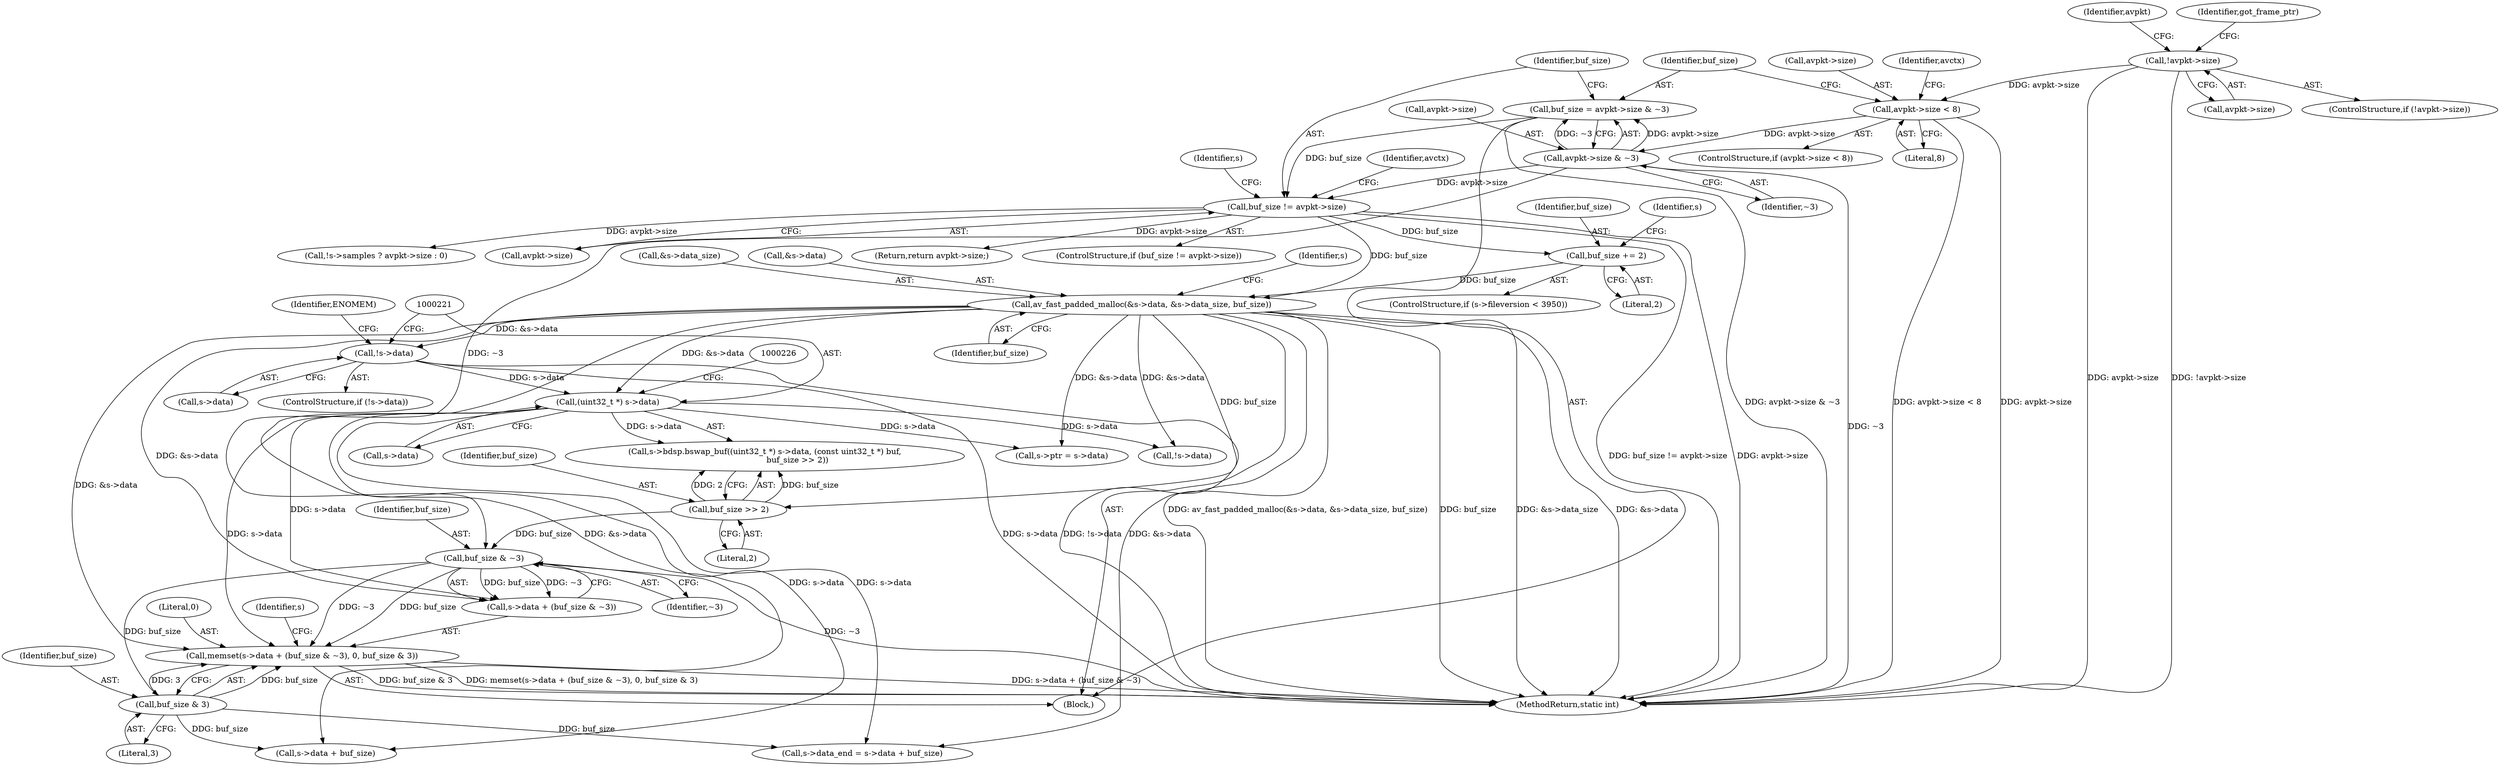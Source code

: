digraph "0_FFmpeg_ba4beaf6149f7241c8bd85fe853318c2f6837ad0@API" {
"1000231" [label="(Call,memset(s->data + (buf_size & ~3), 0, buf_size & 3))"];
"1000220" [label="(Call,(uint32_t *) s->data)"];
"1000212" [label="(Call,!s->data)"];
"1000201" [label="(Call,av_fast_padded_malloc(&s->data, &s->data_size, buf_size))"];
"1000198" [label="(Call,buf_size += 2)"];
"1000182" [label="(Call,buf_size != avpkt->size)"];
"1000174" [label="(Call,buf_size = avpkt->size & ~3)"];
"1000176" [label="(Call,avpkt->size & ~3)"];
"1000162" [label="(Call,avpkt->size < 8)"];
"1000150" [label="(Call,!avpkt->size)"];
"1000236" [label="(Call,buf_size & ~3)"];
"1000228" [label="(Call,buf_size >> 2)"];
"1000240" [label="(Call,buf_size & 3)"];
"1000204" [label="(Identifier,s)"];
"1000161" [label="(ControlStructure,if (avpkt->size < 8))"];
"1000177" [label="(Call,avpkt->size)"];
"1000241" [label="(Identifier,buf_size)"];
"1000694" [label="(Call,!s->samples ? avpkt->size : 0)"];
"1000192" [label="(ControlStructure,if (s->fileversion < 3950))"];
"1000239" [label="(Literal,0)"];
"1000254" [label="(Call,s->data + buf_size)"];
"1000151" [label="(Call,avpkt->size)"];
"1000703" [label="(MethodReturn,static int)"];
"1000220" [label="(Call,(uint32_t *) s->data)"];
"1000150" [label="(Call,!avpkt->size)"];
"1000218" [label="(Identifier,ENOMEM)"];
"1000200" [label="(Literal,2)"];
"1000184" [label="(Call,avpkt->size)"];
"1000210" [label="(Identifier,buf_size)"];
"1000195" [label="(Identifier,s)"];
"1000166" [label="(Literal,8)"];
"1000212" [label="(Call,!s->data)"];
"1000182" [label="(Call,buf_size != avpkt->size)"];
"1000174" [label="(Call,buf_size = avpkt->size & ~3)"];
"1000164" [label="(Identifier,avpkt)"];
"1000230" [label="(Literal,2)"];
"1000198" [label="(Call,buf_size += 2)"];
"1000162" [label="(Call,avpkt->size < 8)"];
"1000219" [label="(Call,s->bdsp.bswap_buf((uint32_t *) s->data, (const uint32_t *) buf,\n                          buf_size >> 2))"];
"1000250" [label="(Call,s->data_end = s->data + buf_size)"];
"1000240" [label="(Call,buf_size & 3)"];
"1000211" [label="(ControlStructure,if (!s->data))"];
"1000145" [label="(Block,)"];
"1000214" [label="(Identifier,s)"];
"1000157" [label="(Identifier,got_frame_ptr)"];
"1000183" [label="(Identifier,buf_size)"];
"1000229" [label="(Identifier,buf_size)"];
"1000201" [label="(Call,av_fast_padded_malloc(&s->data, &s->data_size, buf_size))"];
"1000236" [label="(Call,buf_size & ~3)"];
"1000189" [label="(Identifier,avctx)"];
"1000176" [label="(Call,avpkt->size & ~3)"];
"1000213" [label="(Call,s->data)"];
"1000405" [label="(Return,return avpkt->size;)"];
"1000231" [label="(Call,memset(s->data + (buf_size & ~3), 0, buf_size & 3))"];
"1000245" [label="(Identifier,s)"];
"1000242" [label="(Literal,3)"];
"1000237" [label="(Identifier,buf_size)"];
"1000206" [label="(Call,&s->data_size)"];
"1000175" [label="(Identifier,buf_size)"];
"1000228" [label="(Call,buf_size >> 2)"];
"1000180" [label="(Identifier,~3)"];
"1000163" [label="(Call,avpkt->size)"];
"1000149" [label="(ControlStructure,if (!avpkt->size))"];
"1000238" [label="(Identifier,~3)"];
"1000243" [label="(Call,s->ptr = s->data)"];
"1000232" [label="(Call,s->data + (buf_size & ~3))"];
"1000396" [label="(Call,!s->data)"];
"1000202" [label="(Call,&s->data)"];
"1000222" [label="(Call,s->data)"];
"1000181" [label="(ControlStructure,if (buf_size != avpkt->size))"];
"1000199" [label="(Identifier,buf_size)"];
"1000169" [label="(Identifier,avctx)"];
"1000231" -> "1000145"  [label="AST: "];
"1000231" -> "1000240"  [label="CFG: "];
"1000232" -> "1000231"  [label="AST: "];
"1000239" -> "1000231"  [label="AST: "];
"1000240" -> "1000231"  [label="AST: "];
"1000245" -> "1000231"  [label="CFG: "];
"1000231" -> "1000703"  [label="DDG: buf_size & 3"];
"1000231" -> "1000703"  [label="DDG: memset(s->data + (buf_size & ~3), 0, buf_size & 3)"];
"1000231" -> "1000703"  [label="DDG: s->data + (buf_size & ~3)"];
"1000220" -> "1000231"  [label="DDG: s->data"];
"1000201" -> "1000231"  [label="DDG: &s->data"];
"1000236" -> "1000231"  [label="DDG: buf_size"];
"1000236" -> "1000231"  [label="DDG: ~3"];
"1000240" -> "1000231"  [label="DDG: buf_size"];
"1000240" -> "1000231"  [label="DDG: 3"];
"1000220" -> "1000219"  [label="AST: "];
"1000220" -> "1000222"  [label="CFG: "];
"1000221" -> "1000220"  [label="AST: "];
"1000222" -> "1000220"  [label="AST: "];
"1000226" -> "1000220"  [label="CFG: "];
"1000220" -> "1000219"  [label="DDG: s->data"];
"1000212" -> "1000220"  [label="DDG: s->data"];
"1000201" -> "1000220"  [label="DDG: &s->data"];
"1000220" -> "1000232"  [label="DDG: s->data"];
"1000220" -> "1000243"  [label="DDG: s->data"];
"1000220" -> "1000250"  [label="DDG: s->data"];
"1000220" -> "1000254"  [label="DDG: s->data"];
"1000220" -> "1000396"  [label="DDG: s->data"];
"1000212" -> "1000211"  [label="AST: "];
"1000212" -> "1000213"  [label="CFG: "];
"1000213" -> "1000212"  [label="AST: "];
"1000218" -> "1000212"  [label="CFG: "];
"1000221" -> "1000212"  [label="CFG: "];
"1000212" -> "1000703"  [label="DDG: !s->data"];
"1000212" -> "1000703"  [label="DDG: s->data"];
"1000201" -> "1000212"  [label="DDG: &s->data"];
"1000201" -> "1000145"  [label="AST: "];
"1000201" -> "1000210"  [label="CFG: "];
"1000202" -> "1000201"  [label="AST: "];
"1000206" -> "1000201"  [label="AST: "];
"1000210" -> "1000201"  [label="AST: "];
"1000214" -> "1000201"  [label="CFG: "];
"1000201" -> "1000703"  [label="DDG: av_fast_padded_malloc(&s->data, &s->data_size, buf_size)"];
"1000201" -> "1000703"  [label="DDG: buf_size"];
"1000201" -> "1000703"  [label="DDG: &s->data_size"];
"1000201" -> "1000703"  [label="DDG: &s->data"];
"1000198" -> "1000201"  [label="DDG: buf_size"];
"1000182" -> "1000201"  [label="DDG: buf_size"];
"1000201" -> "1000228"  [label="DDG: buf_size"];
"1000201" -> "1000232"  [label="DDG: &s->data"];
"1000201" -> "1000243"  [label="DDG: &s->data"];
"1000201" -> "1000250"  [label="DDG: &s->data"];
"1000201" -> "1000254"  [label="DDG: &s->data"];
"1000201" -> "1000396"  [label="DDG: &s->data"];
"1000198" -> "1000192"  [label="AST: "];
"1000198" -> "1000200"  [label="CFG: "];
"1000199" -> "1000198"  [label="AST: "];
"1000200" -> "1000198"  [label="AST: "];
"1000204" -> "1000198"  [label="CFG: "];
"1000182" -> "1000198"  [label="DDG: buf_size"];
"1000182" -> "1000181"  [label="AST: "];
"1000182" -> "1000184"  [label="CFG: "];
"1000183" -> "1000182"  [label="AST: "];
"1000184" -> "1000182"  [label="AST: "];
"1000189" -> "1000182"  [label="CFG: "];
"1000195" -> "1000182"  [label="CFG: "];
"1000182" -> "1000703"  [label="DDG: buf_size != avpkt->size"];
"1000182" -> "1000703"  [label="DDG: avpkt->size"];
"1000174" -> "1000182"  [label="DDG: buf_size"];
"1000176" -> "1000182"  [label="DDG: avpkt->size"];
"1000182" -> "1000405"  [label="DDG: avpkt->size"];
"1000182" -> "1000694"  [label="DDG: avpkt->size"];
"1000174" -> "1000145"  [label="AST: "];
"1000174" -> "1000176"  [label="CFG: "];
"1000175" -> "1000174"  [label="AST: "];
"1000176" -> "1000174"  [label="AST: "];
"1000183" -> "1000174"  [label="CFG: "];
"1000174" -> "1000703"  [label="DDG: avpkt->size & ~3"];
"1000176" -> "1000174"  [label="DDG: avpkt->size"];
"1000176" -> "1000174"  [label="DDG: ~3"];
"1000176" -> "1000180"  [label="CFG: "];
"1000177" -> "1000176"  [label="AST: "];
"1000180" -> "1000176"  [label="AST: "];
"1000176" -> "1000703"  [label="DDG: ~3"];
"1000162" -> "1000176"  [label="DDG: avpkt->size"];
"1000176" -> "1000236"  [label="DDG: ~3"];
"1000162" -> "1000161"  [label="AST: "];
"1000162" -> "1000166"  [label="CFG: "];
"1000163" -> "1000162"  [label="AST: "];
"1000166" -> "1000162"  [label="AST: "];
"1000169" -> "1000162"  [label="CFG: "];
"1000175" -> "1000162"  [label="CFG: "];
"1000162" -> "1000703"  [label="DDG: avpkt->size"];
"1000162" -> "1000703"  [label="DDG: avpkt->size < 8"];
"1000150" -> "1000162"  [label="DDG: avpkt->size"];
"1000150" -> "1000149"  [label="AST: "];
"1000150" -> "1000151"  [label="CFG: "];
"1000151" -> "1000150"  [label="AST: "];
"1000157" -> "1000150"  [label="CFG: "];
"1000164" -> "1000150"  [label="CFG: "];
"1000150" -> "1000703"  [label="DDG: avpkt->size"];
"1000150" -> "1000703"  [label="DDG: !avpkt->size"];
"1000236" -> "1000232"  [label="AST: "];
"1000236" -> "1000238"  [label="CFG: "];
"1000237" -> "1000236"  [label="AST: "];
"1000238" -> "1000236"  [label="AST: "];
"1000232" -> "1000236"  [label="CFG: "];
"1000236" -> "1000703"  [label="DDG: ~3"];
"1000236" -> "1000232"  [label="DDG: buf_size"];
"1000236" -> "1000232"  [label="DDG: ~3"];
"1000228" -> "1000236"  [label="DDG: buf_size"];
"1000236" -> "1000240"  [label="DDG: buf_size"];
"1000228" -> "1000219"  [label="AST: "];
"1000228" -> "1000230"  [label="CFG: "];
"1000229" -> "1000228"  [label="AST: "];
"1000230" -> "1000228"  [label="AST: "];
"1000219" -> "1000228"  [label="CFG: "];
"1000228" -> "1000219"  [label="DDG: buf_size"];
"1000228" -> "1000219"  [label="DDG: 2"];
"1000240" -> "1000242"  [label="CFG: "];
"1000241" -> "1000240"  [label="AST: "];
"1000242" -> "1000240"  [label="AST: "];
"1000240" -> "1000250"  [label="DDG: buf_size"];
"1000240" -> "1000254"  [label="DDG: buf_size"];
}
